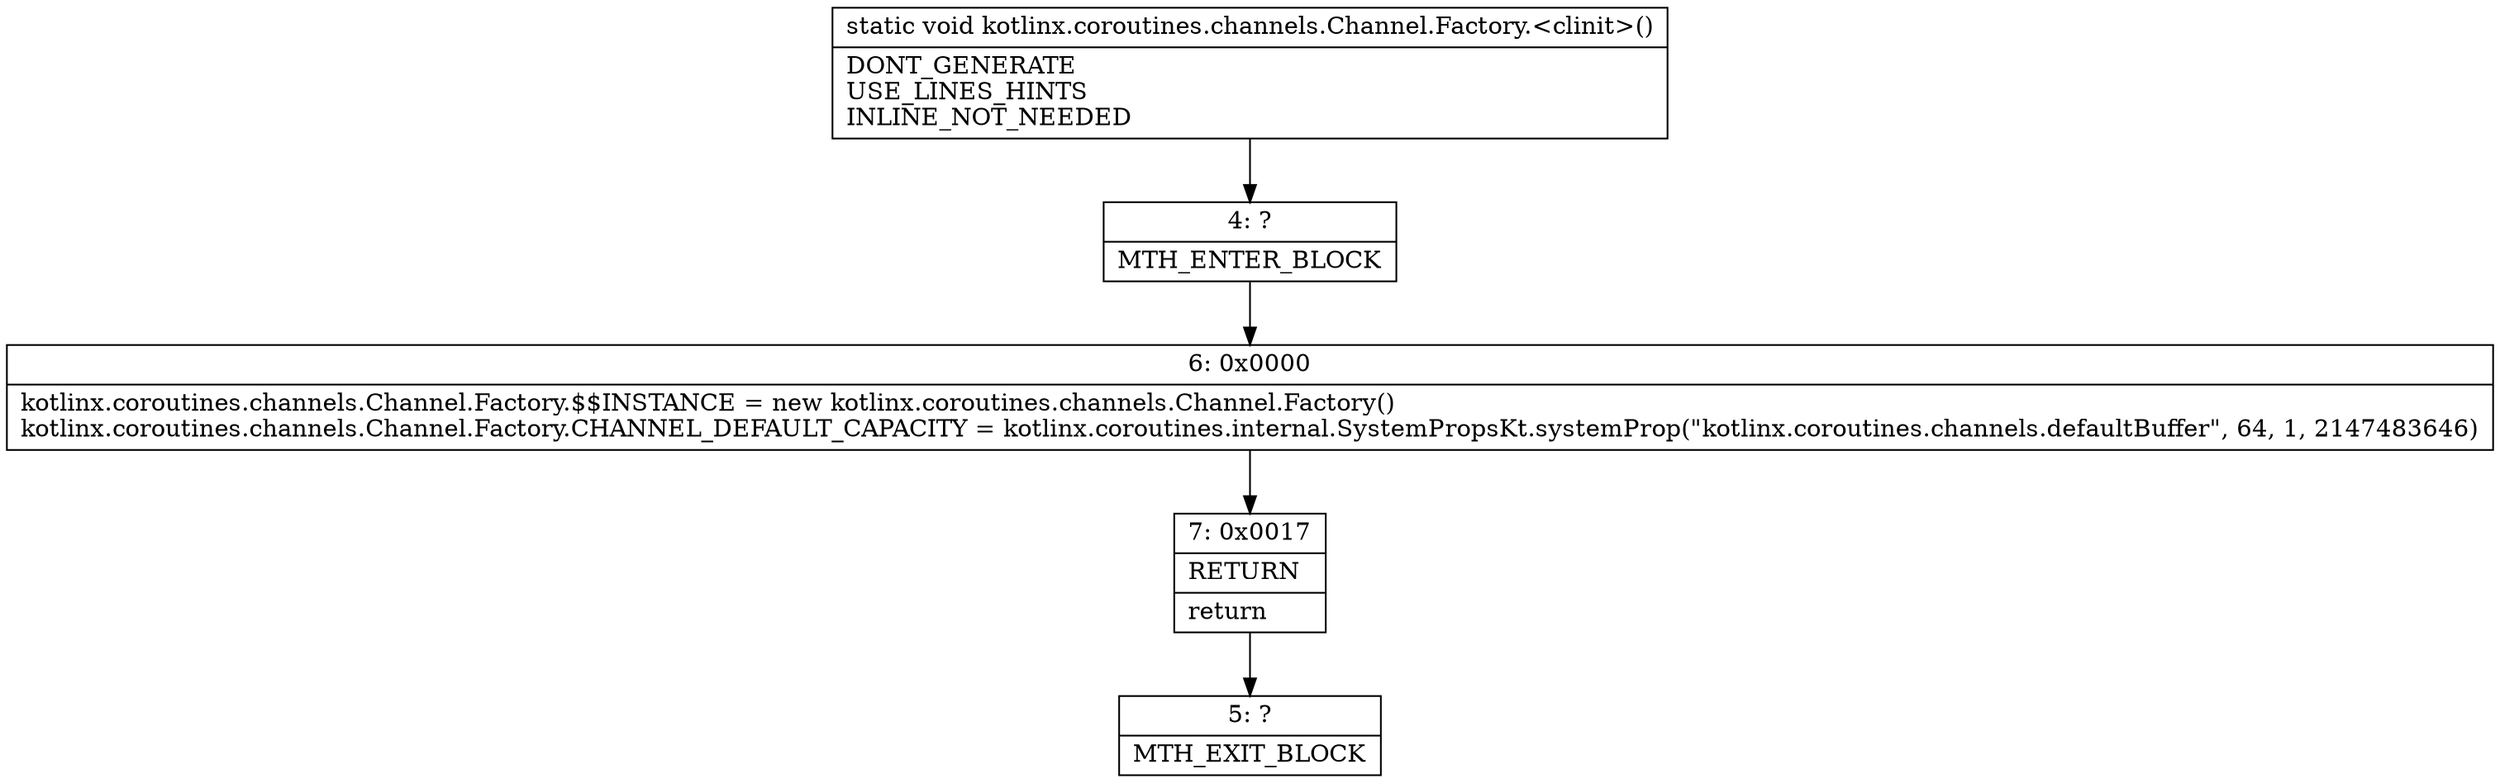 digraph "CFG forkotlinx.coroutines.channels.Channel.Factory.\<clinit\>()V" {
Node_4 [shape=record,label="{4\:\ ?|MTH_ENTER_BLOCK\l}"];
Node_6 [shape=record,label="{6\:\ 0x0000|kotlinx.coroutines.channels.Channel.Factory.$$INSTANCE = new kotlinx.coroutines.channels.Channel.Factory()\lkotlinx.coroutines.channels.Channel.Factory.CHANNEL_DEFAULT_CAPACITY = kotlinx.coroutines.internal.SystemPropsKt.systemProp(\"kotlinx.coroutines.channels.defaultBuffer\", 64, 1, 2147483646)\l}"];
Node_7 [shape=record,label="{7\:\ 0x0017|RETURN\l|return\l}"];
Node_5 [shape=record,label="{5\:\ ?|MTH_EXIT_BLOCK\l}"];
MethodNode[shape=record,label="{static void kotlinx.coroutines.channels.Channel.Factory.\<clinit\>()  | DONT_GENERATE\lUSE_LINES_HINTS\lINLINE_NOT_NEEDED\l}"];
MethodNode -> Node_4;Node_4 -> Node_6;
Node_6 -> Node_7;
Node_7 -> Node_5;
}

